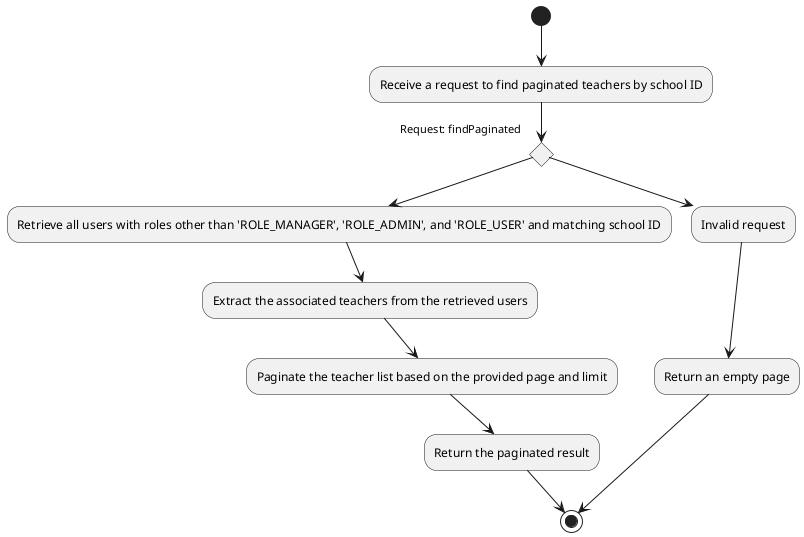 @startuml

(*) --> "Receive a request to find paginated teachers by school ID"

if "Request: findPaginated" then
    --> "Retrieve all users with roles other than 'ROLE_MANAGER', 'ROLE_ADMIN', and 'ROLE_USER' and matching school ID"
    --> "Extract the associated teachers from the retrieved users"
    --> "Paginate the teacher list based on the provided page and limit"
    --> "Return the paginated result"
    --> (*)
else
    --> "Invalid request"
    --> "Return an empty page"
    --> (*)
endif

@enduml
